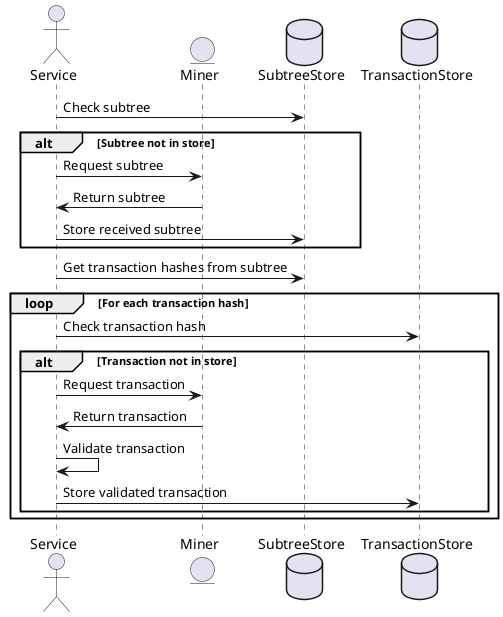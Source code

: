 @startuml

actor Service
entity Miner
database SubtreeStore
database TransactionStore

Service -> SubtreeStore: Check subtree
alt Subtree not in store
    Service -> Miner: Request subtree
    Miner -> Service: Return subtree
    Service -> SubtreeStore: Store received subtree
end

Service -> SubtreeStore: Get transaction hashes from subtree

loop For each transaction hash
    Service -> TransactionStore: Check transaction hash
    alt Transaction not in store
        Service -> Miner: Request transaction
        Miner -> Service: Return transaction
        Service -> Service: Validate transaction
        Service -> TransactionStore: Store validated transaction
    end
end

@enduml
